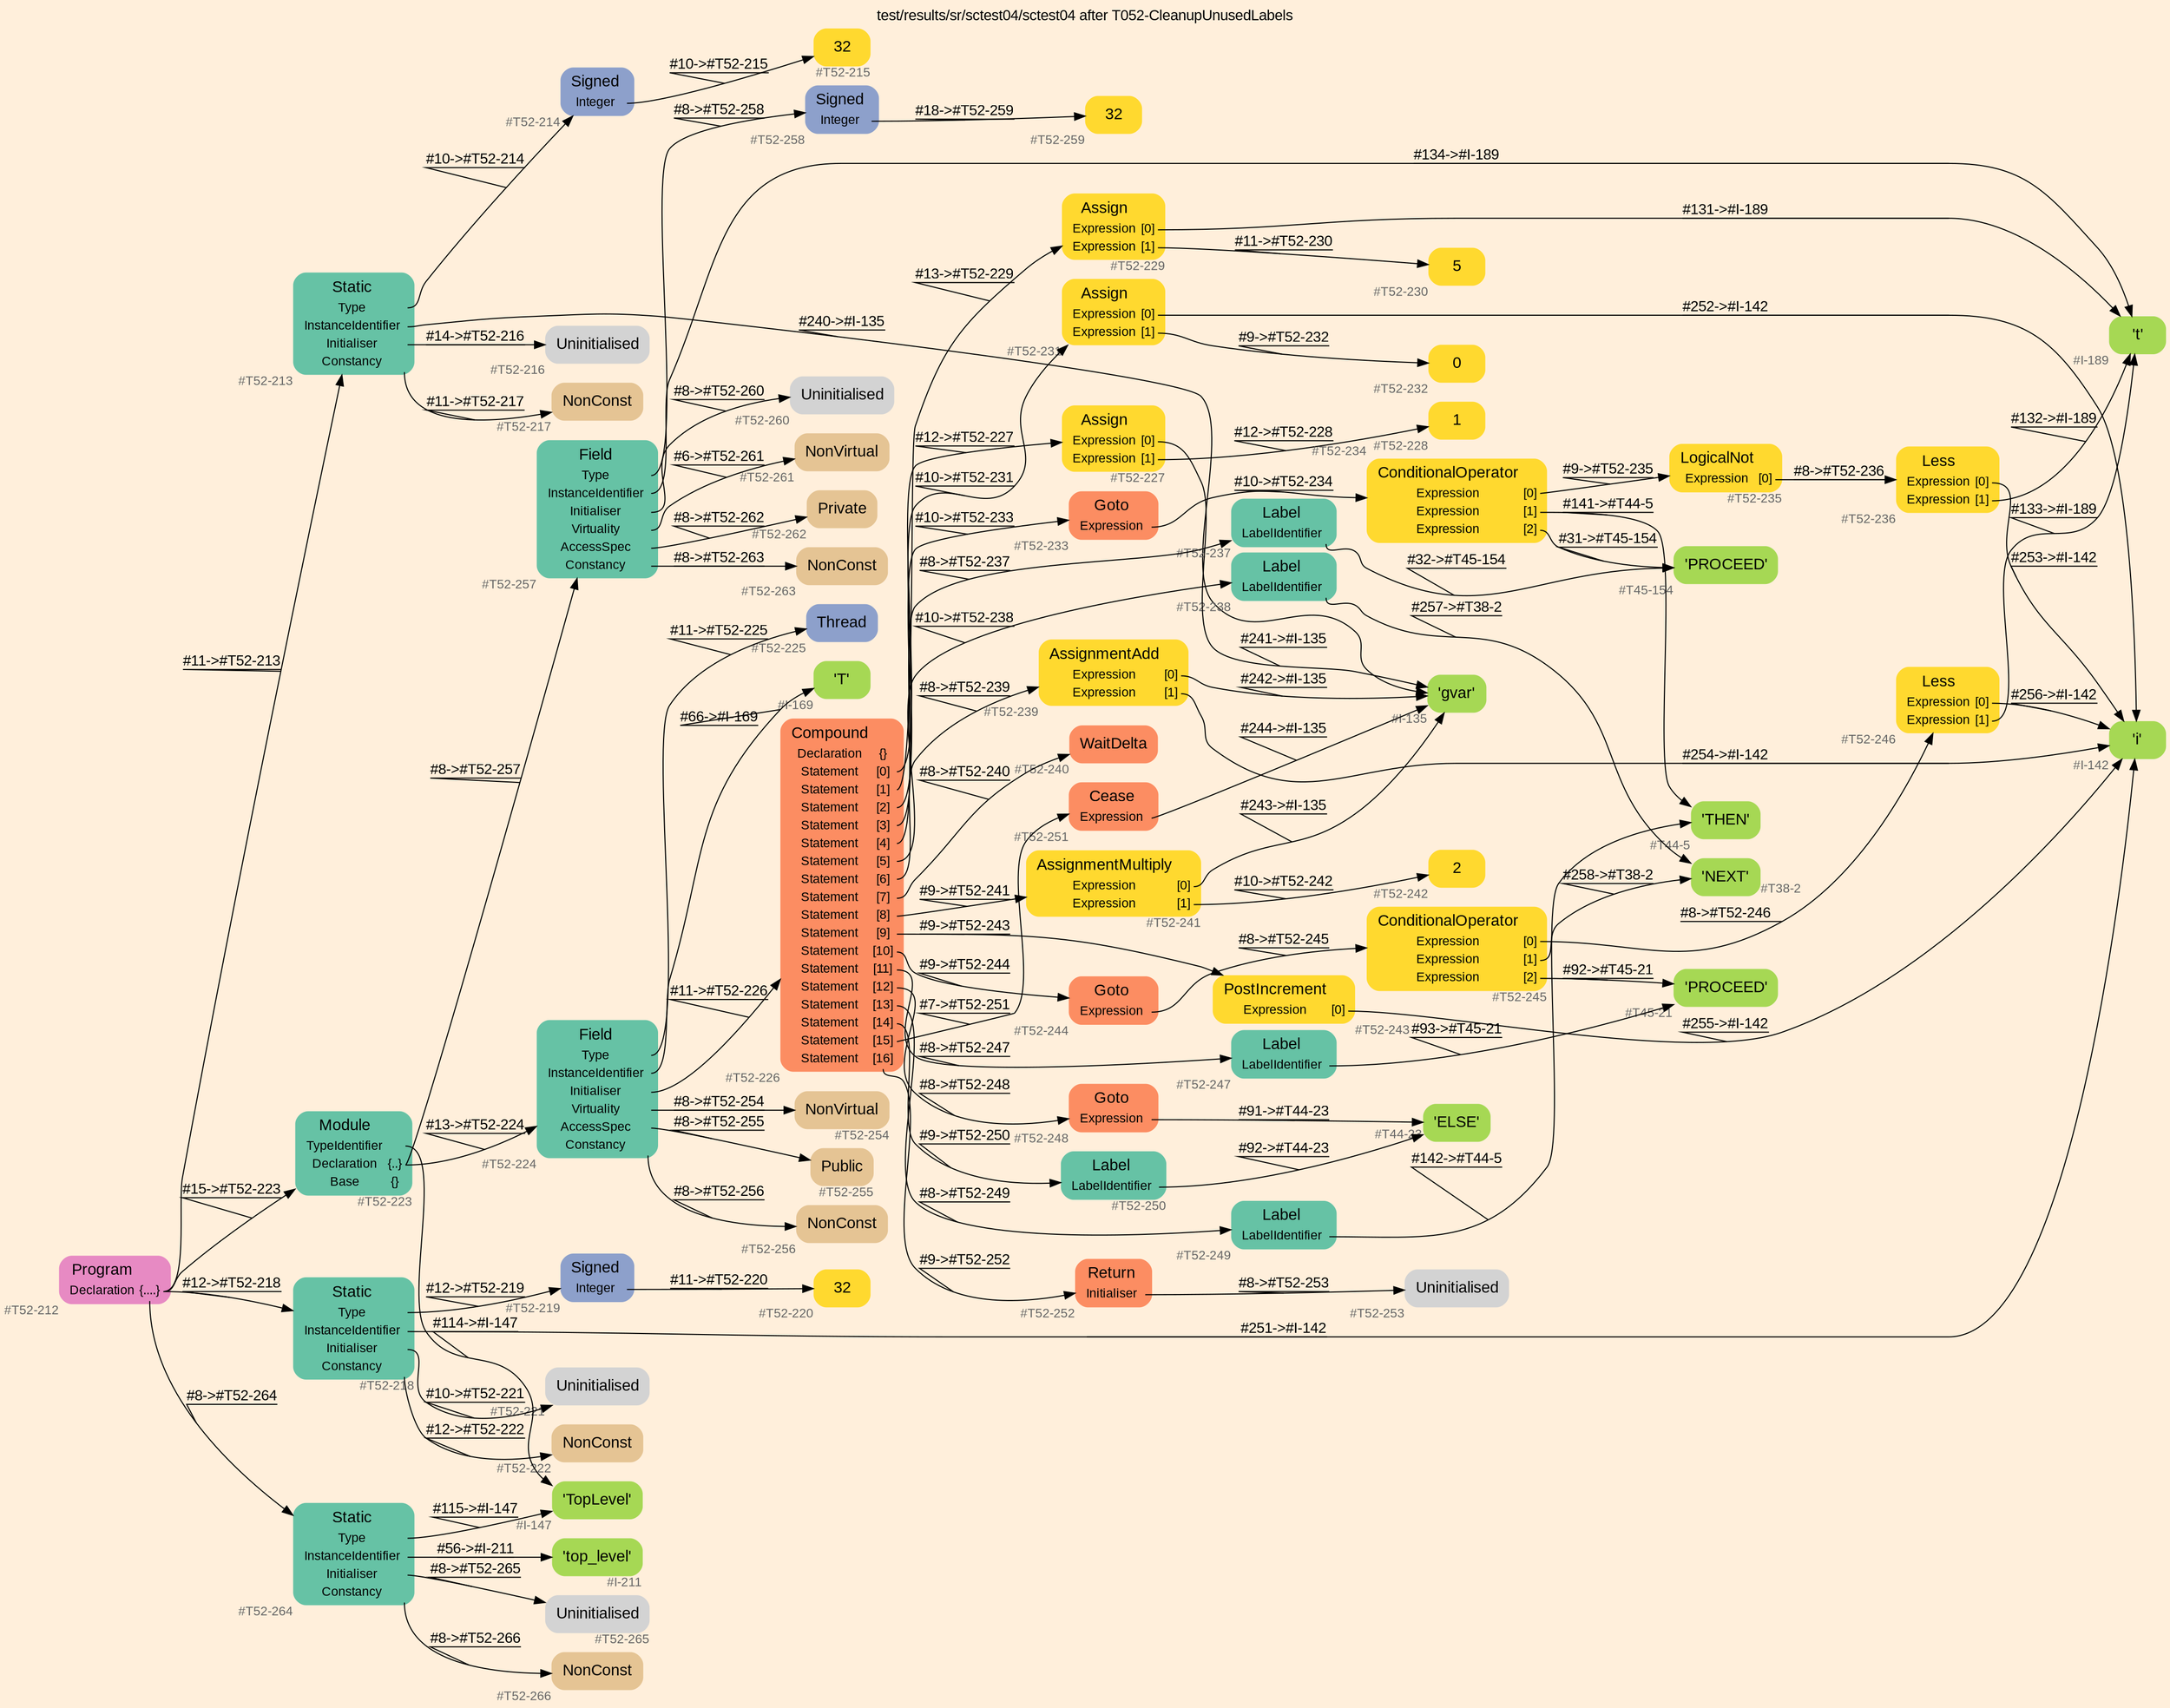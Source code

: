 digraph "test/results/sr/sctest04/sctest04 after T052-CleanupUnusedLabels" {
label = "test/results/sr/sctest04/sctest04 after T052-CleanupUnusedLabels"
labelloc = t
graph [
    rankdir = "LR"
    ranksep = 0.3
    bgcolor = antiquewhite1
    color = black
    fontcolor = black
    fontname = "Arial"
];
node [
    fontname = "Arial"
];
edge [
    fontname = "Arial"
];

// -------------------- node figure --------------------
// -------- block #T52-212 ----------
"#T52-212" [
    fillcolor = "/set28/4"
    xlabel = "#T52-212"
    fontsize = "12"
    fontcolor = grey40
    shape = "plaintext"
    label = <<TABLE BORDER="0" CELLBORDER="0" CELLSPACING="0">
     <TR><TD><FONT COLOR="black" POINT-SIZE="15">Program</FONT></TD></TR>
     <TR><TD><FONT COLOR="black" POINT-SIZE="12">Declaration</FONT></TD><TD PORT="port0"><FONT COLOR="black" POINT-SIZE="12">{....}</FONT></TD></TR>
    </TABLE>>
    style = "rounded,filled"
];

// -------- block #T52-213 ----------
"#T52-213" [
    fillcolor = "/set28/1"
    xlabel = "#T52-213"
    fontsize = "12"
    fontcolor = grey40
    shape = "plaintext"
    label = <<TABLE BORDER="0" CELLBORDER="0" CELLSPACING="0">
     <TR><TD><FONT COLOR="black" POINT-SIZE="15">Static</FONT></TD></TR>
     <TR><TD><FONT COLOR="black" POINT-SIZE="12">Type</FONT></TD><TD PORT="port0"></TD></TR>
     <TR><TD><FONT COLOR="black" POINT-SIZE="12">InstanceIdentifier</FONT></TD><TD PORT="port1"></TD></TR>
     <TR><TD><FONT COLOR="black" POINT-SIZE="12">Initialiser</FONT></TD><TD PORT="port2"></TD></TR>
     <TR><TD><FONT COLOR="black" POINT-SIZE="12">Constancy</FONT></TD><TD PORT="port3"></TD></TR>
    </TABLE>>
    style = "rounded,filled"
];

// -------- block #T52-214 ----------
"#T52-214" [
    fillcolor = "/set28/3"
    xlabel = "#T52-214"
    fontsize = "12"
    fontcolor = grey40
    shape = "plaintext"
    label = <<TABLE BORDER="0" CELLBORDER="0" CELLSPACING="0">
     <TR><TD><FONT COLOR="black" POINT-SIZE="15">Signed</FONT></TD></TR>
     <TR><TD><FONT COLOR="black" POINT-SIZE="12">Integer</FONT></TD><TD PORT="port0"></TD></TR>
    </TABLE>>
    style = "rounded,filled"
];

// -------- block #T52-215 ----------
"#T52-215" [
    fillcolor = "/set28/6"
    xlabel = "#T52-215"
    fontsize = "12"
    fontcolor = grey40
    shape = "plaintext"
    label = <<TABLE BORDER="0" CELLBORDER="0" CELLSPACING="0">
     <TR><TD><FONT COLOR="black" POINT-SIZE="15">32</FONT></TD></TR>
    </TABLE>>
    style = "rounded,filled"
];

// -------- block #I-135 ----------
"#I-135" [
    fillcolor = "/set28/5"
    xlabel = "#I-135"
    fontsize = "12"
    fontcolor = grey40
    shape = "plaintext"
    label = <<TABLE BORDER="0" CELLBORDER="0" CELLSPACING="0">
     <TR><TD><FONT COLOR="black" POINT-SIZE="15">'gvar'</FONT></TD></TR>
    </TABLE>>
    style = "rounded,filled"
];

// -------- block #T52-216 ----------
"#T52-216" [
    xlabel = "#T52-216"
    fontsize = "12"
    fontcolor = grey40
    shape = "plaintext"
    label = <<TABLE BORDER="0" CELLBORDER="0" CELLSPACING="0">
     <TR><TD><FONT COLOR="black" POINT-SIZE="15">Uninitialised</FONT></TD></TR>
    </TABLE>>
    style = "rounded,filled"
];

// -------- block #T52-217 ----------
"#T52-217" [
    fillcolor = "/set28/7"
    xlabel = "#T52-217"
    fontsize = "12"
    fontcolor = grey40
    shape = "plaintext"
    label = <<TABLE BORDER="0" CELLBORDER="0" CELLSPACING="0">
     <TR><TD><FONT COLOR="black" POINT-SIZE="15">NonConst</FONT></TD></TR>
    </TABLE>>
    style = "rounded,filled"
];

// -------- block #T52-218 ----------
"#T52-218" [
    fillcolor = "/set28/1"
    xlabel = "#T52-218"
    fontsize = "12"
    fontcolor = grey40
    shape = "plaintext"
    label = <<TABLE BORDER="0" CELLBORDER="0" CELLSPACING="0">
     <TR><TD><FONT COLOR="black" POINT-SIZE="15">Static</FONT></TD></TR>
     <TR><TD><FONT COLOR="black" POINT-SIZE="12">Type</FONT></TD><TD PORT="port0"></TD></TR>
     <TR><TD><FONT COLOR="black" POINT-SIZE="12">InstanceIdentifier</FONT></TD><TD PORT="port1"></TD></TR>
     <TR><TD><FONT COLOR="black" POINT-SIZE="12">Initialiser</FONT></TD><TD PORT="port2"></TD></TR>
     <TR><TD><FONT COLOR="black" POINT-SIZE="12">Constancy</FONT></TD><TD PORT="port3"></TD></TR>
    </TABLE>>
    style = "rounded,filled"
];

// -------- block #T52-219 ----------
"#T52-219" [
    fillcolor = "/set28/3"
    xlabel = "#T52-219"
    fontsize = "12"
    fontcolor = grey40
    shape = "plaintext"
    label = <<TABLE BORDER="0" CELLBORDER="0" CELLSPACING="0">
     <TR><TD><FONT COLOR="black" POINT-SIZE="15">Signed</FONT></TD></TR>
     <TR><TD><FONT COLOR="black" POINT-SIZE="12">Integer</FONT></TD><TD PORT="port0"></TD></TR>
    </TABLE>>
    style = "rounded,filled"
];

// -------- block #T52-220 ----------
"#T52-220" [
    fillcolor = "/set28/6"
    xlabel = "#T52-220"
    fontsize = "12"
    fontcolor = grey40
    shape = "plaintext"
    label = <<TABLE BORDER="0" CELLBORDER="0" CELLSPACING="0">
     <TR><TD><FONT COLOR="black" POINT-SIZE="15">32</FONT></TD></TR>
    </TABLE>>
    style = "rounded,filled"
];

// -------- block #I-142 ----------
"#I-142" [
    fillcolor = "/set28/5"
    xlabel = "#I-142"
    fontsize = "12"
    fontcolor = grey40
    shape = "plaintext"
    label = <<TABLE BORDER="0" CELLBORDER="0" CELLSPACING="0">
     <TR><TD><FONT COLOR="black" POINT-SIZE="15">'i'</FONT></TD></TR>
    </TABLE>>
    style = "rounded,filled"
];

// -------- block #T52-221 ----------
"#T52-221" [
    xlabel = "#T52-221"
    fontsize = "12"
    fontcolor = grey40
    shape = "plaintext"
    label = <<TABLE BORDER="0" CELLBORDER="0" CELLSPACING="0">
     <TR><TD><FONT COLOR="black" POINT-SIZE="15">Uninitialised</FONT></TD></TR>
    </TABLE>>
    style = "rounded,filled"
];

// -------- block #T52-222 ----------
"#T52-222" [
    fillcolor = "/set28/7"
    xlabel = "#T52-222"
    fontsize = "12"
    fontcolor = grey40
    shape = "plaintext"
    label = <<TABLE BORDER="0" CELLBORDER="0" CELLSPACING="0">
     <TR><TD><FONT COLOR="black" POINT-SIZE="15">NonConst</FONT></TD></TR>
    </TABLE>>
    style = "rounded,filled"
];

// -------- block #T52-223 ----------
"#T52-223" [
    fillcolor = "/set28/1"
    xlabel = "#T52-223"
    fontsize = "12"
    fontcolor = grey40
    shape = "plaintext"
    label = <<TABLE BORDER="0" CELLBORDER="0" CELLSPACING="0">
     <TR><TD><FONT COLOR="black" POINT-SIZE="15">Module</FONT></TD></TR>
     <TR><TD><FONT COLOR="black" POINT-SIZE="12">TypeIdentifier</FONT></TD><TD PORT="port0"></TD></TR>
     <TR><TD><FONT COLOR="black" POINT-SIZE="12">Declaration</FONT></TD><TD PORT="port1"><FONT COLOR="black" POINT-SIZE="12">{..}</FONT></TD></TR>
     <TR><TD><FONT COLOR="black" POINT-SIZE="12">Base</FONT></TD><TD PORT="port2"><FONT COLOR="black" POINT-SIZE="12">{}</FONT></TD></TR>
    </TABLE>>
    style = "rounded,filled"
];

// -------- block #I-147 ----------
"#I-147" [
    fillcolor = "/set28/5"
    xlabel = "#I-147"
    fontsize = "12"
    fontcolor = grey40
    shape = "plaintext"
    label = <<TABLE BORDER="0" CELLBORDER="0" CELLSPACING="0">
     <TR><TD><FONT COLOR="black" POINT-SIZE="15">'TopLevel'</FONT></TD></TR>
    </TABLE>>
    style = "rounded,filled"
];

// -------- block #T52-224 ----------
"#T52-224" [
    fillcolor = "/set28/1"
    xlabel = "#T52-224"
    fontsize = "12"
    fontcolor = grey40
    shape = "plaintext"
    label = <<TABLE BORDER="0" CELLBORDER="0" CELLSPACING="0">
     <TR><TD><FONT COLOR="black" POINT-SIZE="15">Field</FONT></TD></TR>
     <TR><TD><FONT COLOR="black" POINT-SIZE="12">Type</FONT></TD><TD PORT="port0"></TD></TR>
     <TR><TD><FONT COLOR="black" POINT-SIZE="12">InstanceIdentifier</FONT></TD><TD PORT="port1"></TD></TR>
     <TR><TD><FONT COLOR="black" POINT-SIZE="12">Initialiser</FONT></TD><TD PORT="port2"></TD></TR>
     <TR><TD><FONT COLOR="black" POINT-SIZE="12">Virtuality</FONT></TD><TD PORT="port3"></TD></TR>
     <TR><TD><FONT COLOR="black" POINT-SIZE="12">AccessSpec</FONT></TD><TD PORT="port4"></TD></TR>
     <TR><TD><FONT COLOR="black" POINT-SIZE="12">Constancy</FONT></TD><TD PORT="port5"></TD></TR>
    </TABLE>>
    style = "rounded,filled"
];

// -------- block #T52-225 ----------
"#T52-225" [
    fillcolor = "/set28/3"
    xlabel = "#T52-225"
    fontsize = "12"
    fontcolor = grey40
    shape = "plaintext"
    label = <<TABLE BORDER="0" CELLBORDER="0" CELLSPACING="0">
     <TR><TD><FONT COLOR="black" POINT-SIZE="15">Thread</FONT></TD></TR>
    </TABLE>>
    style = "rounded,filled"
];

// -------- block #I-169 ----------
"#I-169" [
    fillcolor = "/set28/5"
    xlabel = "#I-169"
    fontsize = "12"
    fontcolor = grey40
    shape = "plaintext"
    label = <<TABLE BORDER="0" CELLBORDER="0" CELLSPACING="0">
     <TR><TD><FONT COLOR="black" POINT-SIZE="15">'T'</FONT></TD></TR>
    </TABLE>>
    style = "rounded,filled"
];

// -------- block #T52-226 ----------
"#T52-226" [
    fillcolor = "/set28/2"
    xlabel = "#T52-226"
    fontsize = "12"
    fontcolor = grey40
    shape = "plaintext"
    label = <<TABLE BORDER="0" CELLBORDER="0" CELLSPACING="0">
     <TR><TD><FONT COLOR="black" POINT-SIZE="15">Compound</FONT></TD></TR>
     <TR><TD><FONT COLOR="black" POINT-SIZE="12">Declaration</FONT></TD><TD PORT="port0"><FONT COLOR="black" POINT-SIZE="12">{}</FONT></TD></TR>
     <TR><TD><FONT COLOR="black" POINT-SIZE="12">Statement</FONT></TD><TD PORT="port1"><FONT COLOR="black" POINT-SIZE="12">[0]</FONT></TD></TR>
     <TR><TD><FONT COLOR="black" POINT-SIZE="12">Statement</FONT></TD><TD PORT="port2"><FONT COLOR="black" POINT-SIZE="12">[1]</FONT></TD></TR>
     <TR><TD><FONT COLOR="black" POINT-SIZE="12">Statement</FONT></TD><TD PORT="port3"><FONT COLOR="black" POINT-SIZE="12">[2]</FONT></TD></TR>
     <TR><TD><FONT COLOR="black" POINT-SIZE="12">Statement</FONT></TD><TD PORT="port4"><FONT COLOR="black" POINT-SIZE="12">[3]</FONT></TD></TR>
     <TR><TD><FONT COLOR="black" POINT-SIZE="12">Statement</FONT></TD><TD PORT="port5"><FONT COLOR="black" POINT-SIZE="12">[4]</FONT></TD></TR>
     <TR><TD><FONT COLOR="black" POINT-SIZE="12">Statement</FONT></TD><TD PORT="port6"><FONT COLOR="black" POINT-SIZE="12">[5]</FONT></TD></TR>
     <TR><TD><FONT COLOR="black" POINT-SIZE="12">Statement</FONT></TD><TD PORT="port7"><FONT COLOR="black" POINT-SIZE="12">[6]</FONT></TD></TR>
     <TR><TD><FONT COLOR="black" POINT-SIZE="12">Statement</FONT></TD><TD PORT="port8"><FONT COLOR="black" POINT-SIZE="12">[7]</FONT></TD></TR>
     <TR><TD><FONT COLOR="black" POINT-SIZE="12">Statement</FONT></TD><TD PORT="port9"><FONT COLOR="black" POINT-SIZE="12">[8]</FONT></TD></TR>
     <TR><TD><FONT COLOR="black" POINT-SIZE="12">Statement</FONT></TD><TD PORT="port10"><FONT COLOR="black" POINT-SIZE="12">[9]</FONT></TD></TR>
     <TR><TD><FONT COLOR="black" POINT-SIZE="12">Statement</FONT></TD><TD PORT="port11"><FONT COLOR="black" POINT-SIZE="12">[10]</FONT></TD></TR>
     <TR><TD><FONT COLOR="black" POINT-SIZE="12">Statement</FONT></TD><TD PORT="port12"><FONT COLOR="black" POINT-SIZE="12">[11]</FONT></TD></TR>
     <TR><TD><FONT COLOR="black" POINT-SIZE="12">Statement</FONT></TD><TD PORT="port13"><FONT COLOR="black" POINT-SIZE="12">[12]</FONT></TD></TR>
     <TR><TD><FONT COLOR="black" POINT-SIZE="12">Statement</FONT></TD><TD PORT="port14"><FONT COLOR="black" POINT-SIZE="12">[13]</FONT></TD></TR>
     <TR><TD><FONT COLOR="black" POINT-SIZE="12">Statement</FONT></TD><TD PORT="port15"><FONT COLOR="black" POINT-SIZE="12">[14]</FONT></TD></TR>
     <TR><TD><FONT COLOR="black" POINT-SIZE="12">Statement</FONT></TD><TD PORT="port16"><FONT COLOR="black" POINT-SIZE="12">[15]</FONT></TD></TR>
     <TR><TD><FONT COLOR="black" POINT-SIZE="12">Statement</FONT></TD><TD PORT="port17"><FONT COLOR="black" POINT-SIZE="12">[16]</FONT></TD></TR>
    </TABLE>>
    style = "rounded,filled"
];

// -------- block #T52-227 ----------
"#T52-227" [
    fillcolor = "/set28/6"
    xlabel = "#T52-227"
    fontsize = "12"
    fontcolor = grey40
    shape = "plaintext"
    label = <<TABLE BORDER="0" CELLBORDER="0" CELLSPACING="0">
     <TR><TD><FONT COLOR="black" POINT-SIZE="15">Assign</FONT></TD></TR>
     <TR><TD><FONT COLOR="black" POINT-SIZE="12">Expression</FONT></TD><TD PORT="port0"><FONT COLOR="black" POINT-SIZE="12">[0]</FONT></TD></TR>
     <TR><TD><FONT COLOR="black" POINT-SIZE="12">Expression</FONT></TD><TD PORT="port1"><FONT COLOR="black" POINT-SIZE="12">[1]</FONT></TD></TR>
    </TABLE>>
    style = "rounded,filled"
];

// -------- block #T52-228 ----------
"#T52-228" [
    fillcolor = "/set28/6"
    xlabel = "#T52-228"
    fontsize = "12"
    fontcolor = grey40
    shape = "plaintext"
    label = <<TABLE BORDER="0" CELLBORDER="0" CELLSPACING="0">
     <TR><TD><FONT COLOR="black" POINT-SIZE="15">1</FONT></TD></TR>
    </TABLE>>
    style = "rounded,filled"
];

// -------- block #T52-229 ----------
"#T52-229" [
    fillcolor = "/set28/6"
    xlabel = "#T52-229"
    fontsize = "12"
    fontcolor = grey40
    shape = "plaintext"
    label = <<TABLE BORDER="0" CELLBORDER="0" CELLSPACING="0">
     <TR><TD><FONT COLOR="black" POINT-SIZE="15">Assign</FONT></TD></TR>
     <TR><TD><FONT COLOR="black" POINT-SIZE="12">Expression</FONT></TD><TD PORT="port0"><FONT COLOR="black" POINT-SIZE="12">[0]</FONT></TD></TR>
     <TR><TD><FONT COLOR="black" POINT-SIZE="12">Expression</FONT></TD><TD PORT="port1"><FONT COLOR="black" POINT-SIZE="12">[1]</FONT></TD></TR>
    </TABLE>>
    style = "rounded,filled"
];

// -------- block #I-189 ----------
"#I-189" [
    fillcolor = "/set28/5"
    xlabel = "#I-189"
    fontsize = "12"
    fontcolor = grey40
    shape = "plaintext"
    label = <<TABLE BORDER="0" CELLBORDER="0" CELLSPACING="0">
     <TR><TD><FONT COLOR="black" POINT-SIZE="15">'t'</FONT></TD></TR>
    </TABLE>>
    style = "rounded,filled"
];

// -------- block #T52-230 ----------
"#T52-230" [
    fillcolor = "/set28/6"
    xlabel = "#T52-230"
    fontsize = "12"
    fontcolor = grey40
    shape = "plaintext"
    label = <<TABLE BORDER="0" CELLBORDER="0" CELLSPACING="0">
     <TR><TD><FONT COLOR="black" POINT-SIZE="15">5</FONT></TD></TR>
    </TABLE>>
    style = "rounded,filled"
];

// -------- block #T52-231 ----------
"#T52-231" [
    fillcolor = "/set28/6"
    xlabel = "#T52-231"
    fontsize = "12"
    fontcolor = grey40
    shape = "plaintext"
    label = <<TABLE BORDER="0" CELLBORDER="0" CELLSPACING="0">
     <TR><TD><FONT COLOR="black" POINT-SIZE="15">Assign</FONT></TD></TR>
     <TR><TD><FONT COLOR="black" POINT-SIZE="12">Expression</FONT></TD><TD PORT="port0"><FONT COLOR="black" POINT-SIZE="12">[0]</FONT></TD></TR>
     <TR><TD><FONT COLOR="black" POINT-SIZE="12">Expression</FONT></TD><TD PORT="port1"><FONT COLOR="black" POINT-SIZE="12">[1]</FONT></TD></TR>
    </TABLE>>
    style = "rounded,filled"
];

// -------- block #T52-232 ----------
"#T52-232" [
    fillcolor = "/set28/6"
    xlabel = "#T52-232"
    fontsize = "12"
    fontcolor = grey40
    shape = "plaintext"
    label = <<TABLE BORDER="0" CELLBORDER="0" CELLSPACING="0">
     <TR><TD><FONT COLOR="black" POINT-SIZE="15">0</FONT></TD></TR>
    </TABLE>>
    style = "rounded,filled"
];

// -------- block #T52-233 ----------
"#T52-233" [
    fillcolor = "/set28/2"
    xlabel = "#T52-233"
    fontsize = "12"
    fontcolor = grey40
    shape = "plaintext"
    label = <<TABLE BORDER="0" CELLBORDER="0" CELLSPACING="0">
     <TR><TD><FONT COLOR="black" POINT-SIZE="15">Goto</FONT></TD></TR>
     <TR><TD><FONT COLOR="black" POINT-SIZE="12">Expression</FONT></TD><TD PORT="port0"></TD></TR>
    </TABLE>>
    style = "rounded,filled"
];

// -------- block #T52-234 ----------
"#T52-234" [
    fillcolor = "/set28/6"
    xlabel = "#T52-234"
    fontsize = "12"
    fontcolor = grey40
    shape = "plaintext"
    label = <<TABLE BORDER="0" CELLBORDER="0" CELLSPACING="0">
     <TR><TD><FONT COLOR="black" POINT-SIZE="15">ConditionalOperator</FONT></TD></TR>
     <TR><TD><FONT COLOR="black" POINT-SIZE="12">Expression</FONT></TD><TD PORT="port0"><FONT COLOR="black" POINT-SIZE="12">[0]</FONT></TD></TR>
     <TR><TD><FONT COLOR="black" POINT-SIZE="12">Expression</FONT></TD><TD PORT="port1"><FONT COLOR="black" POINT-SIZE="12">[1]</FONT></TD></TR>
     <TR><TD><FONT COLOR="black" POINT-SIZE="12">Expression</FONT></TD><TD PORT="port2"><FONT COLOR="black" POINT-SIZE="12">[2]</FONT></TD></TR>
    </TABLE>>
    style = "rounded,filled"
];

// -------- block #T52-235 ----------
"#T52-235" [
    fillcolor = "/set28/6"
    xlabel = "#T52-235"
    fontsize = "12"
    fontcolor = grey40
    shape = "plaintext"
    label = <<TABLE BORDER="0" CELLBORDER="0" CELLSPACING="0">
     <TR><TD><FONT COLOR="black" POINT-SIZE="15">LogicalNot</FONT></TD></TR>
     <TR><TD><FONT COLOR="black" POINT-SIZE="12">Expression</FONT></TD><TD PORT="port0"><FONT COLOR="black" POINT-SIZE="12">[0]</FONT></TD></TR>
    </TABLE>>
    style = "rounded,filled"
];

// -------- block #T52-236 ----------
"#T52-236" [
    fillcolor = "/set28/6"
    xlabel = "#T52-236"
    fontsize = "12"
    fontcolor = grey40
    shape = "plaintext"
    label = <<TABLE BORDER="0" CELLBORDER="0" CELLSPACING="0">
     <TR><TD><FONT COLOR="black" POINT-SIZE="15">Less</FONT></TD></TR>
     <TR><TD><FONT COLOR="black" POINT-SIZE="12">Expression</FONT></TD><TD PORT="port0"><FONT COLOR="black" POINT-SIZE="12">[0]</FONT></TD></TR>
     <TR><TD><FONT COLOR="black" POINT-SIZE="12">Expression</FONT></TD><TD PORT="port1"><FONT COLOR="black" POINT-SIZE="12">[1]</FONT></TD></TR>
    </TABLE>>
    style = "rounded,filled"
];

// -------- block #T44-5 ----------
"#T44-5" [
    fillcolor = "/set28/5"
    xlabel = "#T44-5"
    fontsize = "12"
    fontcolor = grey40
    shape = "plaintext"
    label = <<TABLE BORDER="0" CELLBORDER="0" CELLSPACING="0">
     <TR><TD><FONT COLOR="black" POINT-SIZE="15">'THEN'</FONT></TD></TR>
    </TABLE>>
    style = "rounded,filled"
];

// -------- block #T45-154 ----------
"#T45-154" [
    fillcolor = "/set28/5"
    xlabel = "#T45-154"
    fontsize = "12"
    fontcolor = grey40
    shape = "plaintext"
    label = <<TABLE BORDER="0" CELLBORDER="0" CELLSPACING="0">
     <TR><TD><FONT COLOR="black" POINT-SIZE="15">'PROCEED'</FONT></TD></TR>
    </TABLE>>
    style = "rounded,filled"
];

// -------- block #T52-237 ----------
"#T52-237" [
    fillcolor = "/set28/1"
    xlabel = "#T52-237"
    fontsize = "12"
    fontcolor = grey40
    shape = "plaintext"
    label = <<TABLE BORDER="0" CELLBORDER="0" CELLSPACING="0">
     <TR><TD><FONT COLOR="black" POINT-SIZE="15">Label</FONT></TD></TR>
     <TR><TD><FONT COLOR="black" POINT-SIZE="12">LabelIdentifier</FONT></TD><TD PORT="port0"></TD></TR>
    </TABLE>>
    style = "rounded,filled"
];

// -------- block #T52-238 ----------
"#T52-238" [
    fillcolor = "/set28/1"
    xlabel = "#T52-238"
    fontsize = "12"
    fontcolor = grey40
    shape = "plaintext"
    label = <<TABLE BORDER="0" CELLBORDER="0" CELLSPACING="0">
     <TR><TD><FONT COLOR="black" POINT-SIZE="15">Label</FONT></TD></TR>
     <TR><TD><FONT COLOR="black" POINT-SIZE="12">LabelIdentifier</FONT></TD><TD PORT="port0"></TD></TR>
    </TABLE>>
    style = "rounded,filled"
];

// -------- block #T38-2 ----------
"#T38-2" [
    fillcolor = "/set28/5"
    xlabel = "#T38-2"
    fontsize = "12"
    fontcolor = grey40
    shape = "plaintext"
    label = <<TABLE BORDER="0" CELLBORDER="0" CELLSPACING="0">
     <TR><TD><FONT COLOR="black" POINT-SIZE="15">'NEXT'</FONT></TD></TR>
    </TABLE>>
    style = "rounded,filled"
];

// -------- block #T52-239 ----------
"#T52-239" [
    fillcolor = "/set28/6"
    xlabel = "#T52-239"
    fontsize = "12"
    fontcolor = grey40
    shape = "plaintext"
    label = <<TABLE BORDER="0" CELLBORDER="0" CELLSPACING="0">
     <TR><TD><FONT COLOR="black" POINT-SIZE="15">AssignmentAdd</FONT></TD></TR>
     <TR><TD><FONT COLOR="black" POINT-SIZE="12">Expression</FONT></TD><TD PORT="port0"><FONT COLOR="black" POINT-SIZE="12">[0]</FONT></TD></TR>
     <TR><TD><FONT COLOR="black" POINT-SIZE="12">Expression</FONT></TD><TD PORT="port1"><FONT COLOR="black" POINT-SIZE="12">[1]</FONT></TD></TR>
    </TABLE>>
    style = "rounded,filled"
];

// -------- block #T52-240 ----------
"#T52-240" [
    fillcolor = "/set28/2"
    xlabel = "#T52-240"
    fontsize = "12"
    fontcolor = grey40
    shape = "plaintext"
    label = <<TABLE BORDER="0" CELLBORDER="0" CELLSPACING="0">
     <TR><TD><FONT COLOR="black" POINT-SIZE="15">WaitDelta</FONT></TD></TR>
    </TABLE>>
    style = "rounded,filled"
];

// -------- block #T52-241 ----------
"#T52-241" [
    fillcolor = "/set28/6"
    xlabel = "#T52-241"
    fontsize = "12"
    fontcolor = grey40
    shape = "plaintext"
    label = <<TABLE BORDER="0" CELLBORDER="0" CELLSPACING="0">
     <TR><TD><FONT COLOR="black" POINT-SIZE="15">AssignmentMultiply</FONT></TD></TR>
     <TR><TD><FONT COLOR="black" POINT-SIZE="12">Expression</FONT></TD><TD PORT="port0"><FONT COLOR="black" POINT-SIZE="12">[0]</FONT></TD></TR>
     <TR><TD><FONT COLOR="black" POINT-SIZE="12">Expression</FONT></TD><TD PORT="port1"><FONT COLOR="black" POINT-SIZE="12">[1]</FONT></TD></TR>
    </TABLE>>
    style = "rounded,filled"
];

// -------- block #T52-242 ----------
"#T52-242" [
    fillcolor = "/set28/6"
    xlabel = "#T52-242"
    fontsize = "12"
    fontcolor = grey40
    shape = "plaintext"
    label = <<TABLE BORDER="0" CELLBORDER="0" CELLSPACING="0">
     <TR><TD><FONT COLOR="black" POINT-SIZE="15">2</FONT></TD></TR>
    </TABLE>>
    style = "rounded,filled"
];

// -------- block #T52-243 ----------
"#T52-243" [
    fillcolor = "/set28/6"
    xlabel = "#T52-243"
    fontsize = "12"
    fontcolor = grey40
    shape = "plaintext"
    label = <<TABLE BORDER="0" CELLBORDER="0" CELLSPACING="0">
     <TR><TD><FONT COLOR="black" POINT-SIZE="15">PostIncrement</FONT></TD></TR>
     <TR><TD><FONT COLOR="black" POINT-SIZE="12">Expression</FONT></TD><TD PORT="port0"><FONT COLOR="black" POINT-SIZE="12">[0]</FONT></TD></TR>
    </TABLE>>
    style = "rounded,filled"
];

// -------- block #T52-244 ----------
"#T52-244" [
    fillcolor = "/set28/2"
    xlabel = "#T52-244"
    fontsize = "12"
    fontcolor = grey40
    shape = "plaintext"
    label = <<TABLE BORDER="0" CELLBORDER="0" CELLSPACING="0">
     <TR><TD><FONT COLOR="black" POINT-SIZE="15">Goto</FONT></TD></TR>
     <TR><TD><FONT COLOR="black" POINT-SIZE="12">Expression</FONT></TD><TD PORT="port0"></TD></TR>
    </TABLE>>
    style = "rounded,filled"
];

// -------- block #T52-245 ----------
"#T52-245" [
    fillcolor = "/set28/6"
    xlabel = "#T52-245"
    fontsize = "12"
    fontcolor = grey40
    shape = "plaintext"
    label = <<TABLE BORDER="0" CELLBORDER="0" CELLSPACING="0">
     <TR><TD><FONT COLOR="black" POINT-SIZE="15">ConditionalOperator</FONT></TD></TR>
     <TR><TD><FONT COLOR="black" POINT-SIZE="12">Expression</FONT></TD><TD PORT="port0"><FONT COLOR="black" POINT-SIZE="12">[0]</FONT></TD></TR>
     <TR><TD><FONT COLOR="black" POINT-SIZE="12">Expression</FONT></TD><TD PORT="port1"><FONT COLOR="black" POINT-SIZE="12">[1]</FONT></TD></TR>
     <TR><TD><FONT COLOR="black" POINT-SIZE="12">Expression</FONT></TD><TD PORT="port2"><FONT COLOR="black" POINT-SIZE="12">[2]</FONT></TD></TR>
    </TABLE>>
    style = "rounded,filled"
];

// -------- block #T52-246 ----------
"#T52-246" [
    fillcolor = "/set28/6"
    xlabel = "#T52-246"
    fontsize = "12"
    fontcolor = grey40
    shape = "plaintext"
    label = <<TABLE BORDER="0" CELLBORDER="0" CELLSPACING="0">
     <TR><TD><FONT COLOR="black" POINT-SIZE="15">Less</FONT></TD></TR>
     <TR><TD><FONT COLOR="black" POINT-SIZE="12">Expression</FONT></TD><TD PORT="port0"><FONT COLOR="black" POINT-SIZE="12">[0]</FONT></TD></TR>
     <TR><TD><FONT COLOR="black" POINT-SIZE="12">Expression</FONT></TD><TD PORT="port1"><FONT COLOR="black" POINT-SIZE="12">[1]</FONT></TD></TR>
    </TABLE>>
    style = "rounded,filled"
];

// -------- block #T45-21 ----------
"#T45-21" [
    fillcolor = "/set28/5"
    xlabel = "#T45-21"
    fontsize = "12"
    fontcolor = grey40
    shape = "plaintext"
    label = <<TABLE BORDER="0" CELLBORDER="0" CELLSPACING="0">
     <TR><TD><FONT COLOR="black" POINT-SIZE="15">'PROCEED'</FONT></TD></TR>
    </TABLE>>
    style = "rounded,filled"
];

// -------- block #T52-247 ----------
"#T52-247" [
    fillcolor = "/set28/1"
    xlabel = "#T52-247"
    fontsize = "12"
    fontcolor = grey40
    shape = "plaintext"
    label = <<TABLE BORDER="0" CELLBORDER="0" CELLSPACING="0">
     <TR><TD><FONT COLOR="black" POINT-SIZE="15">Label</FONT></TD></TR>
     <TR><TD><FONT COLOR="black" POINT-SIZE="12">LabelIdentifier</FONT></TD><TD PORT="port0"></TD></TR>
    </TABLE>>
    style = "rounded,filled"
];

// -------- block #T52-248 ----------
"#T52-248" [
    fillcolor = "/set28/2"
    xlabel = "#T52-248"
    fontsize = "12"
    fontcolor = grey40
    shape = "plaintext"
    label = <<TABLE BORDER="0" CELLBORDER="0" CELLSPACING="0">
     <TR><TD><FONT COLOR="black" POINT-SIZE="15">Goto</FONT></TD></TR>
     <TR><TD><FONT COLOR="black" POINT-SIZE="12">Expression</FONT></TD><TD PORT="port0"></TD></TR>
    </TABLE>>
    style = "rounded,filled"
];

// -------- block #T44-23 ----------
"#T44-23" [
    fillcolor = "/set28/5"
    xlabel = "#T44-23"
    fontsize = "12"
    fontcolor = grey40
    shape = "plaintext"
    label = <<TABLE BORDER="0" CELLBORDER="0" CELLSPACING="0">
     <TR><TD><FONT COLOR="black" POINT-SIZE="15">'ELSE'</FONT></TD></TR>
    </TABLE>>
    style = "rounded,filled"
];

// -------- block #T52-249 ----------
"#T52-249" [
    fillcolor = "/set28/1"
    xlabel = "#T52-249"
    fontsize = "12"
    fontcolor = grey40
    shape = "plaintext"
    label = <<TABLE BORDER="0" CELLBORDER="0" CELLSPACING="0">
     <TR><TD><FONT COLOR="black" POINT-SIZE="15">Label</FONT></TD></TR>
     <TR><TD><FONT COLOR="black" POINT-SIZE="12">LabelIdentifier</FONT></TD><TD PORT="port0"></TD></TR>
    </TABLE>>
    style = "rounded,filled"
];

// -------- block #T52-250 ----------
"#T52-250" [
    fillcolor = "/set28/1"
    xlabel = "#T52-250"
    fontsize = "12"
    fontcolor = grey40
    shape = "plaintext"
    label = <<TABLE BORDER="0" CELLBORDER="0" CELLSPACING="0">
     <TR><TD><FONT COLOR="black" POINT-SIZE="15">Label</FONT></TD></TR>
     <TR><TD><FONT COLOR="black" POINT-SIZE="12">LabelIdentifier</FONT></TD><TD PORT="port0"></TD></TR>
    </TABLE>>
    style = "rounded,filled"
];

// -------- block #T52-251 ----------
"#T52-251" [
    fillcolor = "/set28/2"
    xlabel = "#T52-251"
    fontsize = "12"
    fontcolor = grey40
    shape = "plaintext"
    label = <<TABLE BORDER="0" CELLBORDER="0" CELLSPACING="0">
     <TR><TD><FONT COLOR="black" POINT-SIZE="15">Cease</FONT></TD></TR>
     <TR><TD><FONT COLOR="black" POINT-SIZE="12">Expression</FONT></TD><TD PORT="port0"></TD></TR>
    </TABLE>>
    style = "rounded,filled"
];

// -------- block #T52-252 ----------
"#T52-252" [
    fillcolor = "/set28/2"
    xlabel = "#T52-252"
    fontsize = "12"
    fontcolor = grey40
    shape = "plaintext"
    label = <<TABLE BORDER="0" CELLBORDER="0" CELLSPACING="0">
     <TR><TD><FONT COLOR="black" POINT-SIZE="15">Return</FONT></TD></TR>
     <TR><TD><FONT COLOR="black" POINT-SIZE="12">Initialiser</FONT></TD><TD PORT="port0"></TD></TR>
    </TABLE>>
    style = "rounded,filled"
];

// -------- block #T52-253 ----------
"#T52-253" [
    xlabel = "#T52-253"
    fontsize = "12"
    fontcolor = grey40
    shape = "plaintext"
    label = <<TABLE BORDER="0" CELLBORDER="0" CELLSPACING="0">
     <TR><TD><FONT COLOR="black" POINT-SIZE="15">Uninitialised</FONT></TD></TR>
    </TABLE>>
    style = "rounded,filled"
];

// -------- block #T52-254 ----------
"#T52-254" [
    fillcolor = "/set28/7"
    xlabel = "#T52-254"
    fontsize = "12"
    fontcolor = grey40
    shape = "plaintext"
    label = <<TABLE BORDER="0" CELLBORDER="0" CELLSPACING="0">
     <TR><TD><FONT COLOR="black" POINT-SIZE="15">NonVirtual</FONT></TD></TR>
    </TABLE>>
    style = "rounded,filled"
];

// -------- block #T52-255 ----------
"#T52-255" [
    fillcolor = "/set28/7"
    xlabel = "#T52-255"
    fontsize = "12"
    fontcolor = grey40
    shape = "plaintext"
    label = <<TABLE BORDER="0" CELLBORDER="0" CELLSPACING="0">
     <TR><TD><FONT COLOR="black" POINT-SIZE="15">Public</FONT></TD></TR>
    </TABLE>>
    style = "rounded,filled"
];

// -------- block #T52-256 ----------
"#T52-256" [
    fillcolor = "/set28/7"
    xlabel = "#T52-256"
    fontsize = "12"
    fontcolor = grey40
    shape = "plaintext"
    label = <<TABLE BORDER="0" CELLBORDER="0" CELLSPACING="0">
     <TR><TD><FONT COLOR="black" POINT-SIZE="15">NonConst</FONT></TD></TR>
    </TABLE>>
    style = "rounded,filled"
];

// -------- block #T52-257 ----------
"#T52-257" [
    fillcolor = "/set28/1"
    xlabel = "#T52-257"
    fontsize = "12"
    fontcolor = grey40
    shape = "plaintext"
    label = <<TABLE BORDER="0" CELLBORDER="0" CELLSPACING="0">
     <TR><TD><FONT COLOR="black" POINT-SIZE="15">Field</FONT></TD></TR>
     <TR><TD><FONT COLOR="black" POINT-SIZE="12">Type</FONT></TD><TD PORT="port0"></TD></TR>
     <TR><TD><FONT COLOR="black" POINT-SIZE="12">InstanceIdentifier</FONT></TD><TD PORT="port1"></TD></TR>
     <TR><TD><FONT COLOR="black" POINT-SIZE="12">Initialiser</FONT></TD><TD PORT="port2"></TD></TR>
     <TR><TD><FONT COLOR="black" POINT-SIZE="12">Virtuality</FONT></TD><TD PORT="port3"></TD></TR>
     <TR><TD><FONT COLOR="black" POINT-SIZE="12">AccessSpec</FONT></TD><TD PORT="port4"></TD></TR>
     <TR><TD><FONT COLOR="black" POINT-SIZE="12">Constancy</FONT></TD><TD PORT="port5"></TD></TR>
    </TABLE>>
    style = "rounded,filled"
];

// -------- block #T52-258 ----------
"#T52-258" [
    fillcolor = "/set28/3"
    xlabel = "#T52-258"
    fontsize = "12"
    fontcolor = grey40
    shape = "plaintext"
    label = <<TABLE BORDER="0" CELLBORDER="0" CELLSPACING="0">
     <TR><TD><FONT COLOR="black" POINT-SIZE="15">Signed</FONT></TD></TR>
     <TR><TD><FONT COLOR="black" POINT-SIZE="12">Integer</FONT></TD><TD PORT="port0"></TD></TR>
    </TABLE>>
    style = "rounded,filled"
];

// -------- block #T52-259 ----------
"#T52-259" [
    fillcolor = "/set28/6"
    xlabel = "#T52-259"
    fontsize = "12"
    fontcolor = grey40
    shape = "plaintext"
    label = <<TABLE BORDER="0" CELLBORDER="0" CELLSPACING="0">
     <TR><TD><FONT COLOR="black" POINT-SIZE="15">32</FONT></TD></TR>
    </TABLE>>
    style = "rounded,filled"
];

// -------- block #T52-260 ----------
"#T52-260" [
    xlabel = "#T52-260"
    fontsize = "12"
    fontcolor = grey40
    shape = "plaintext"
    label = <<TABLE BORDER="0" CELLBORDER="0" CELLSPACING="0">
     <TR><TD><FONT COLOR="black" POINT-SIZE="15">Uninitialised</FONT></TD></TR>
    </TABLE>>
    style = "rounded,filled"
];

// -------- block #T52-261 ----------
"#T52-261" [
    fillcolor = "/set28/7"
    xlabel = "#T52-261"
    fontsize = "12"
    fontcolor = grey40
    shape = "plaintext"
    label = <<TABLE BORDER="0" CELLBORDER="0" CELLSPACING="0">
     <TR><TD><FONT COLOR="black" POINT-SIZE="15">NonVirtual</FONT></TD></TR>
    </TABLE>>
    style = "rounded,filled"
];

// -------- block #T52-262 ----------
"#T52-262" [
    fillcolor = "/set28/7"
    xlabel = "#T52-262"
    fontsize = "12"
    fontcolor = grey40
    shape = "plaintext"
    label = <<TABLE BORDER="0" CELLBORDER="0" CELLSPACING="0">
     <TR><TD><FONT COLOR="black" POINT-SIZE="15">Private</FONT></TD></TR>
    </TABLE>>
    style = "rounded,filled"
];

// -------- block #T52-263 ----------
"#T52-263" [
    fillcolor = "/set28/7"
    xlabel = "#T52-263"
    fontsize = "12"
    fontcolor = grey40
    shape = "plaintext"
    label = <<TABLE BORDER="0" CELLBORDER="0" CELLSPACING="0">
     <TR><TD><FONT COLOR="black" POINT-SIZE="15">NonConst</FONT></TD></TR>
    </TABLE>>
    style = "rounded,filled"
];

// -------- block #T52-264 ----------
"#T52-264" [
    fillcolor = "/set28/1"
    xlabel = "#T52-264"
    fontsize = "12"
    fontcolor = grey40
    shape = "plaintext"
    label = <<TABLE BORDER="0" CELLBORDER="0" CELLSPACING="0">
     <TR><TD><FONT COLOR="black" POINT-SIZE="15">Static</FONT></TD></TR>
     <TR><TD><FONT COLOR="black" POINT-SIZE="12">Type</FONT></TD><TD PORT="port0"></TD></TR>
     <TR><TD><FONT COLOR="black" POINT-SIZE="12">InstanceIdentifier</FONT></TD><TD PORT="port1"></TD></TR>
     <TR><TD><FONT COLOR="black" POINT-SIZE="12">Initialiser</FONT></TD><TD PORT="port2"></TD></TR>
     <TR><TD><FONT COLOR="black" POINT-SIZE="12">Constancy</FONT></TD><TD PORT="port3"></TD></TR>
    </TABLE>>
    style = "rounded,filled"
];

// -------- block #I-211 ----------
"#I-211" [
    fillcolor = "/set28/5"
    xlabel = "#I-211"
    fontsize = "12"
    fontcolor = grey40
    shape = "plaintext"
    label = <<TABLE BORDER="0" CELLBORDER="0" CELLSPACING="0">
     <TR><TD><FONT COLOR="black" POINT-SIZE="15">'top_level'</FONT></TD></TR>
    </TABLE>>
    style = "rounded,filled"
];

// -------- block #T52-265 ----------
"#T52-265" [
    xlabel = "#T52-265"
    fontsize = "12"
    fontcolor = grey40
    shape = "plaintext"
    label = <<TABLE BORDER="0" CELLBORDER="0" CELLSPACING="0">
     <TR><TD><FONT COLOR="black" POINT-SIZE="15">Uninitialised</FONT></TD></TR>
    </TABLE>>
    style = "rounded,filled"
];

// -------- block #T52-266 ----------
"#T52-266" [
    fillcolor = "/set28/7"
    xlabel = "#T52-266"
    fontsize = "12"
    fontcolor = grey40
    shape = "plaintext"
    label = <<TABLE BORDER="0" CELLBORDER="0" CELLSPACING="0">
     <TR><TD><FONT COLOR="black" POINT-SIZE="15">NonConst</FONT></TD></TR>
    </TABLE>>
    style = "rounded,filled"
];

"#T52-212":port0 -> "#T52-213" [
    label = "#11-&gt;#T52-213"
    decorate = true
    color = black
    fontcolor = black
];

"#T52-212":port0 -> "#T52-218" [
    label = "#12-&gt;#T52-218"
    decorate = true
    color = black
    fontcolor = black
];

"#T52-212":port0 -> "#T52-223" [
    label = "#15-&gt;#T52-223"
    decorate = true
    color = black
    fontcolor = black
];

"#T52-212":port0 -> "#T52-264" [
    label = "#8-&gt;#T52-264"
    decorate = true
    color = black
    fontcolor = black
];

"#T52-213":port0 -> "#T52-214" [
    label = "#10-&gt;#T52-214"
    decorate = true
    color = black
    fontcolor = black
];

"#T52-213":port1 -> "#I-135" [
    label = "#240-&gt;#I-135"
    decorate = true
    color = black
    fontcolor = black
];

"#T52-213":port2 -> "#T52-216" [
    label = "#14-&gt;#T52-216"
    decorate = true
    color = black
    fontcolor = black
];

"#T52-213":port3 -> "#T52-217" [
    label = "#11-&gt;#T52-217"
    decorate = true
    color = black
    fontcolor = black
];

"#T52-214":port0 -> "#T52-215" [
    label = "#10-&gt;#T52-215"
    decorate = true
    color = black
    fontcolor = black
];

"#T52-218":port0 -> "#T52-219" [
    label = "#12-&gt;#T52-219"
    decorate = true
    color = black
    fontcolor = black
];

"#T52-218":port1 -> "#I-142" [
    label = "#251-&gt;#I-142"
    decorate = true
    color = black
    fontcolor = black
];

"#T52-218":port2 -> "#T52-221" [
    label = "#10-&gt;#T52-221"
    decorate = true
    color = black
    fontcolor = black
];

"#T52-218":port3 -> "#T52-222" [
    label = "#12-&gt;#T52-222"
    decorate = true
    color = black
    fontcolor = black
];

"#T52-219":port0 -> "#T52-220" [
    label = "#11-&gt;#T52-220"
    decorate = true
    color = black
    fontcolor = black
];

"#T52-223":port0 -> "#I-147" [
    label = "#114-&gt;#I-147"
    decorate = true
    color = black
    fontcolor = black
];

"#T52-223":port1 -> "#T52-224" [
    label = "#13-&gt;#T52-224"
    decorate = true
    color = black
    fontcolor = black
];

"#T52-223":port1 -> "#T52-257" [
    label = "#8-&gt;#T52-257"
    decorate = true
    color = black
    fontcolor = black
];

"#T52-224":port0 -> "#T52-225" [
    label = "#11-&gt;#T52-225"
    decorate = true
    color = black
    fontcolor = black
];

"#T52-224":port1 -> "#I-169" [
    label = "#66-&gt;#I-169"
    decorate = true
    color = black
    fontcolor = black
];

"#T52-224":port2 -> "#T52-226" [
    label = "#11-&gt;#T52-226"
    decorate = true
    color = black
    fontcolor = black
];

"#T52-224":port3 -> "#T52-254" [
    label = "#8-&gt;#T52-254"
    decorate = true
    color = black
    fontcolor = black
];

"#T52-224":port4 -> "#T52-255" [
    label = "#8-&gt;#T52-255"
    decorate = true
    color = black
    fontcolor = black
];

"#T52-224":port5 -> "#T52-256" [
    label = "#8-&gt;#T52-256"
    decorate = true
    color = black
    fontcolor = black
];

"#T52-226":port1 -> "#T52-227" [
    label = "#12-&gt;#T52-227"
    decorate = true
    color = black
    fontcolor = black
];

"#T52-226":port2 -> "#T52-229" [
    label = "#13-&gt;#T52-229"
    decorate = true
    color = black
    fontcolor = black
];

"#T52-226":port3 -> "#T52-231" [
    label = "#10-&gt;#T52-231"
    decorate = true
    color = black
    fontcolor = black
];

"#T52-226":port4 -> "#T52-233" [
    label = "#10-&gt;#T52-233"
    decorate = true
    color = black
    fontcolor = black
];

"#T52-226":port5 -> "#T52-237" [
    label = "#8-&gt;#T52-237"
    decorate = true
    color = black
    fontcolor = black
];

"#T52-226":port6 -> "#T52-238" [
    label = "#10-&gt;#T52-238"
    decorate = true
    color = black
    fontcolor = black
];

"#T52-226":port7 -> "#T52-239" [
    label = "#8-&gt;#T52-239"
    decorate = true
    color = black
    fontcolor = black
];

"#T52-226":port8 -> "#T52-240" [
    label = "#8-&gt;#T52-240"
    decorate = true
    color = black
    fontcolor = black
];

"#T52-226":port9 -> "#T52-241" [
    label = "#9-&gt;#T52-241"
    decorate = true
    color = black
    fontcolor = black
];

"#T52-226":port10 -> "#T52-243" [
    label = "#9-&gt;#T52-243"
    decorate = true
    color = black
    fontcolor = black
];

"#T52-226":port11 -> "#T52-244" [
    label = "#9-&gt;#T52-244"
    decorate = true
    color = black
    fontcolor = black
];

"#T52-226":port12 -> "#T52-247" [
    label = "#8-&gt;#T52-247"
    decorate = true
    color = black
    fontcolor = black
];

"#T52-226":port13 -> "#T52-248" [
    label = "#8-&gt;#T52-248"
    decorate = true
    color = black
    fontcolor = black
];

"#T52-226":port14 -> "#T52-249" [
    label = "#8-&gt;#T52-249"
    decorate = true
    color = black
    fontcolor = black
];

"#T52-226":port15 -> "#T52-250" [
    label = "#9-&gt;#T52-250"
    decorate = true
    color = black
    fontcolor = black
];

"#T52-226":port16 -> "#T52-251" [
    label = "#7-&gt;#T52-251"
    decorate = true
    color = black
    fontcolor = black
];

"#T52-226":port17 -> "#T52-252" [
    label = "#9-&gt;#T52-252"
    decorate = true
    color = black
    fontcolor = black
];

"#T52-227":port0 -> "#I-135" [
    label = "#241-&gt;#I-135"
    decorate = true
    color = black
    fontcolor = black
];

"#T52-227":port1 -> "#T52-228" [
    label = "#12-&gt;#T52-228"
    decorate = true
    color = black
    fontcolor = black
];

"#T52-229":port0 -> "#I-189" [
    label = "#131-&gt;#I-189"
    decorate = true
    color = black
    fontcolor = black
];

"#T52-229":port1 -> "#T52-230" [
    label = "#11-&gt;#T52-230"
    decorate = true
    color = black
    fontcolor = black
];

"#T52-231":port0 -> "#I-142" [
    label = "#252-&gt;#I-142"
    decorate = true
    color = black
    fontcolor = black
];

"#T52-231":port1 -> "#T52-232" [
    label = "#9-&gt;#T52-232"
    decorate = true
    color = black
    fontcolor = black
];

"#T52-233":port0 -> "#T52-234" [
    label = "#10-&gt;#T52-234"
    decorate = true
    color = black
    fontcolor = black
];

"#T52-234":port0 -> "#T52-235" [
    label = "#9-&gt;#T52-235"
    decorate = true
    color = black
    fontcolor = black
];

"#T52-234":port1 -> "#T44-5" [
    label = "#141-&gt;#T44-5"
    decorate = true
    color = black
    fontcolor = black
];

"#T52-234":port2 -> "#T45-154" [
    label = "#31-&gt;#T45-154"
    decorate = true
    color = black
    fontcolor = black
];

"#T52-235":port0 -> "#T52-236" [
    label = "#8-&gt;#T52-236"
    decorate = true
    color = black
    fontcolor = black
];

"#T52-236":port0 -> "#I-142" [
    label = "#253-&gt;#I-142"
    decorate = true
    color = black
    fontcolor = black
];

"#T52-236":port1 -> "#I-189" [
    label = "#132-&gt;#I-189"
    decorate = true
    color = black
    fontcolor = black
];

"#T52-237":port0 -> "#T45-154" [
    label = "#32-&gt;#T45-154"
    decorate = true
    color = black
    fontcolor = black
];

"#T52-238":port0 -> "#T38-2" [
    label = "#257-&gt;#T38-2"
    decorate = true
    color = black
    fontcolor = black
];

"#T52-239":port0 -> "#I-135" [
    label = "#242-&gt;#I-135"
    decorate = true
    color = black
    fontcolor = black
];

"#T52-239":port1 -> "#I-142" [
    label = "#254-&gt;#I-142"
    decorate = true
    color = black
    fontcolor = black
];

"#T52-241":port0 -> "#I-135" [
    label = "#243-&gt;#I-135"
    decorate = true
    color = black
    fontcolor = black
];

"#T52-241":port1 -> "#T52-242" [
    label = "#10-&gt;#T52-242"
    decorate = true
    color = black
    fontcolor = black
];

"#T52-243":port0 -> "#I-142" [
    label = "#255-&gt;#I-142"
    decorate = true
    color = black
    fontcolor = black
];

"#T52-244":port0 -> "#T52-245" [
    label = "#8-&gt;#T52-245"
    decorate = true
    color = black
    fontcolor = black
];

"#T52-245":port0 -> "#T52-246" [
    label = "#8-&gt;#T52-246"
    decorate = true
    color = black
    fontcolor = black
];

"#T52-245":port1 -> "#T38-2" [
    label = "#258-&gt;#T38-2"
    decorate = true
    color = black
    fontcolor = black
];

"#T52-245":port2 -> "#T45-21" [
    label = "#92-&gt;#T45-21"
    decorate = true
    color = black
    fontcolor = black
];

"#T52-246":port0 -> "#I-142" [
    label = "#256-&gt;#I-142"
    decorate = true
    color = black
    fontcolor = black
];

"#T52-246":port1 -> "#I-189" [
    label = "#133-&gt;#I-189"
    decorate = true
    color = black
    fontcolor = black
];

"#T52-247":port0 -> "#T45-21" [
    label = "#93-&gt;#T45-21"
    decorate = true
    color = black
    fontcolor = black
];

"#T52-248":port0 -> "#T44-23" [
    label = "#91-&gt;#T44-23"
    decorate = true
    color = black
    fontcolor = black
];

"#T52-249":port0 -> "#T44-5" [
    label = "#142-&gt;#T44-5"
    decorate = true
    color = black
    fontcolor = black
];

"#T52-250":port0 -> "#T44-23" [
    label = "#92-&gt;#T44-23"
    decorate = true
    color = black
    fontcolor = black
];

"#T52-251":port0 -> "#I-135" [
    label = "#244-&gt;#I-135"
    decorate = true
    color = black
    fontcolor = black
];

"#T52-252":port0 -> "#T52-253" [
    label = "#8-&gt;#T52-253"
    decorate = true
    color = black
    fontcolor = black
];

"#T52-257":port0 -> "#T52-258" [
    label = "#8-&gt;#T52-258"
    decorate = true
    color = black
    fontcolor = black
];

"#T52-257":port1 -> "#I-189" [
    label = "#134-&gt;#I-189"
    decorate = true
    color = black
    fontcolor = black
];

"#T52-257":port2 -> "#T52-260" [
    label = "#8-&gt;#T52-260"
    decorate = true
    color = black
    fontcolor = black
];

"#T52-257":port3 -> "#T52-261" [
    label = "#6-&gt;#T52-261"
    decorate = true
    color = black
    fontcolor = black
];

"#T52-257":port4 -> "#T52-262" [
    label = "#8-&gt;#T52-262"
    decorate = true
    color = black
    fontcolor = black
];

"#T52-257":port5 -> "#T52-263" [
    label = "#8-&gt;#T52-263"
    decorate = true
    color = black
    fontcolor = black
];

"#T52-258":port0 -> "#T52-259" [
    label = "#18-&gt;#T52-259"
    decorate = true
    color = black
    fontcolor = black
];

"#T52-264":port0 -> "#I-147" [
    label = "#115-&gt;#I-147"
    decorate = true
    color = black
    fontcolor = black
];

"#T52-264":port1 -> "#I-211" [
    label = "#56-&gt;#I-211"
    decorate = true
    color = black
    fontcolor = black
];

"#T52-264":port2 -> "#T52-265" [
    label = "#8-&gt;#T52-265"
    decorate = true
    color = black
    fontcolor = black
];

"#T52-264":port3 -> "#T52-266" [
    label = "#8-&gt;#T52-266"
    decorate = true
    color = black
    fontcolor = black
];


}
